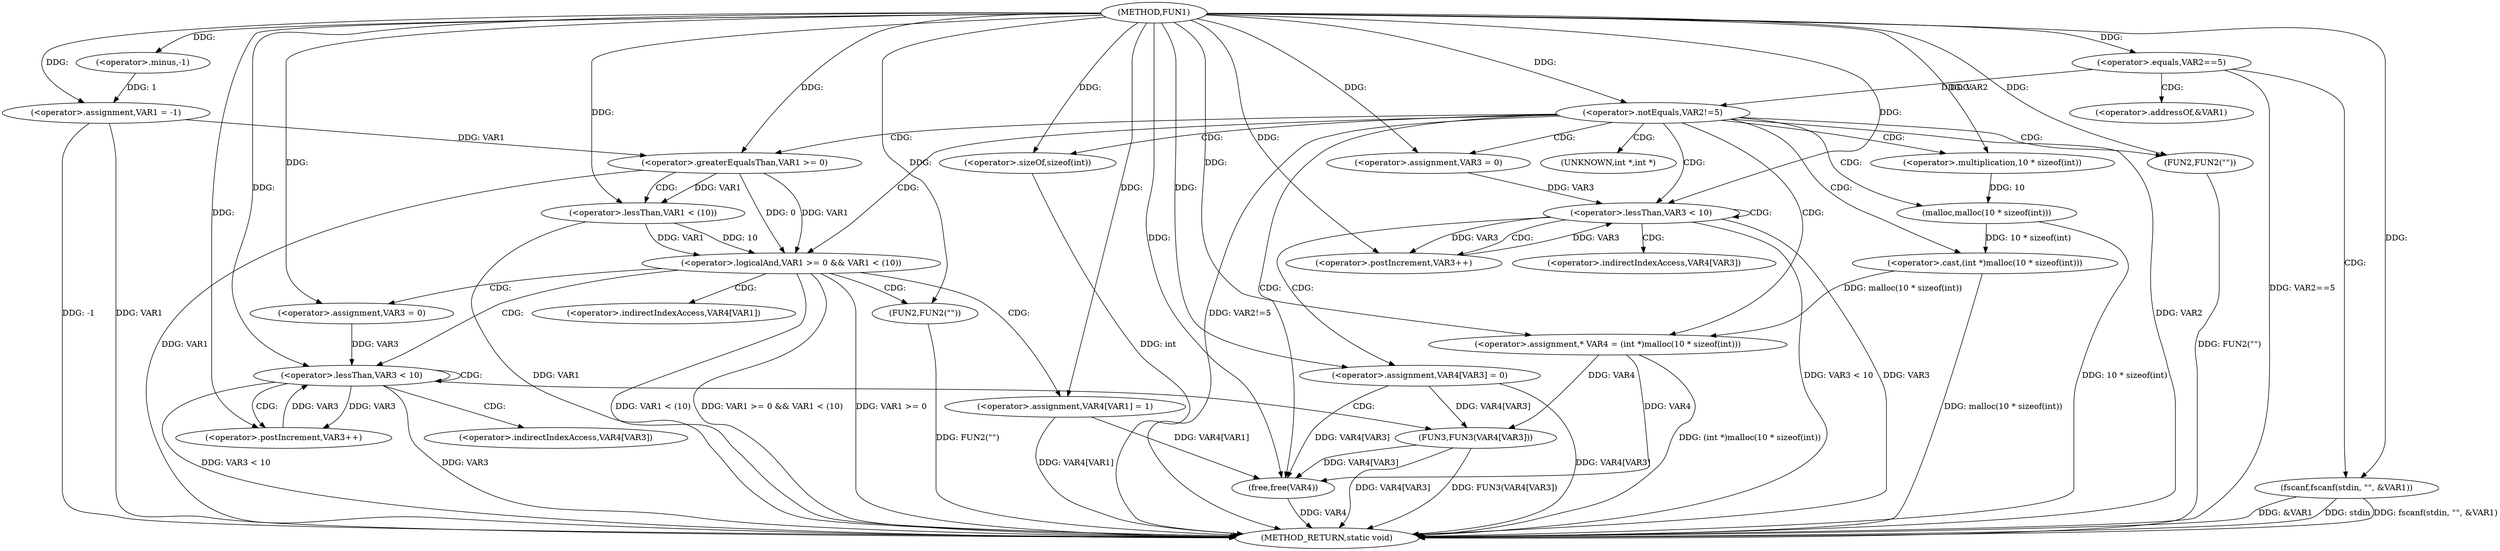 digraph FUN1 {  
"1000100" [label = "(METHOD,FUN1)" ]
"1000187" [label = "(METHOD_RETURN,static void)" ]
"1000103" [label = "(<operator>.assignment,VAR1 = -1)" ]
"1000105" [label = "(<operator>.minus,-1)" ]
"1000108" [label = "(<operator>.equals,VAR2==5)" ]
"1000112" [label = "(fscanf,fscanf(stdin, \"\", &VAR1))" ]
"1000118" [label = "(<operator>.notEquals,VAR2!=5)" ]
"1000122" [label = "(FUN2,FUN2(\"\"))" ]
"1000129" [label = "(<operator>.assignment,* VAR4 = (int *)malloc(10 * sizeof(int)))" ]
"1000131" [label = "(<operator>.cast,(int *)malloc(10 * sizeof(int)))" ]
"1000133" [label = "(malloc,malloc(10 * sizeof(int)))" ]
"1000134" [label = "(<operator>.multiplication,10 * sizeof(int))" ]
"1000136" [label = "(<operator>.sizeOf,sizeof(int))" ]
"1000139" [label = "(<operator>.assignment,VAR3 = 0)" ]
"1000142" [label = "(<operator>.lessThan,VAR3 < 10)" ]
"1000145" [label = "(<operator>.postIncrement,VAR3++)" ]
"1000148" [label = "(<operator>.assignment,VAR4[VAR3] = 0)" ]
"1000154" [label = "(<operator>.logicalAnd,VAR1 >= 0 && VAR1 < (10))" ]
"1000155" [label = "(<operator>.greaterEqualsThan,VAR1 >= 0)" ]
"1000158" [label = "(<operator>.lessThan,VAR1 < (10))" ]
"1000162" [label = "(<operator>.assignment,VAR4[VAR1] = 1)" ]
"1000168" [label = "(<operator>.assignment,VAR3 = 0)" ]
"1000171" [label = "(<operator>.lessThan,VAR3 < 10)" ]
"1000174" [label = "(<operator>.postIncrement,VAR3++)" ]
"1000177" [label = "(FUN3,FUN3(VAR4[VAR3]))" ]
"1000183" [label = "(FUN2,FUN2(\"\"))" ]
"1000185" [label = "(free,free(VAR4))" ]
"1000115" [label = "(<operator>.addressOf,&VAR1)" ]
"1000132" [label = "(UNKNOWN,int *,int *)" ]
"1000149" [label = "(<operator>.indirectIndexAccess,VAR4[VAR3])" ]
"1000163" [label = "(<operator>.indirectIndexAccess,VAR4[VAR1])" ]
"1000178" [label = "(<operator>.indirectIndexAccess,VAR4[VAR3])" ]
  "1000108" -> "1000187"  [ label = "DDG: VAR2==5"] 
  "1000103" -> "1000187"  [ label = "DDG: VAR1"] 
  "1000103" -> "1000187"  [ label = "DDG: -1"] 
  "1000112" -> "1000187"  [ label = "DDG: &VAR1"] 
  "1000118" -> "1000187"  [ label = "DDG: VAR2!=5"] 
  "1000154" -> "1000187"  [ label = "DDG: VAR1 >= 0 && VAR1 < (10)"] 
  "1000112" -> "1000187"  [ label = "DDG: stdin"] 
  "1000177" -> "1000187"  [ label = "DDG: FUN3(VAR4[VAR3])"] 
  "1000155" -> "1000187"  [ label = "DDG: VAR1"] 
  "1000118" -> "1000187"  [ label = "DDG: VAR2"] 
  "1000183" -> "1000187"  [ label = "DDG: FUN2(\"\")"] 
  "1000129" -> "1000187"  [ label = "DDG: (int *)malloc(10 * sizeof(int))"] 
  "1000177" -> "1000187"  [ label = "DDG: VAR4[VAR3]"] 
  "1000158" -> "1000187"  [ label = "DDG: VAR1"] 
  "1000185" -> "1000187"  [ label = "DDG: VAR4"] 
  "1000171" -> "1000187"  [ label = "DDG: VAR3"] 
  "1000142" -> "1000187"  [ label = "DDG: VAR3 < 10"] 
  "1000154" -> "1000187"  [ label = "DDG: VAR1 >= 0"] 
  "1000133" -> "1000187"  [ label = "DDG: 10 * sizeof(int)"] 
  "1000154" -> "1000187"  [ label = "DDG: VAR1 < (10)"] 
  "1000148" -> "1000187"  [ label = "DDG: VAR4[VAR3]"] 
  "1000131" -> "1000187"  [ label = "DDG: malloc(10 * sizeof(int))"] 
  "1000112" -> "1000187"  [ label = "DDG: fscanf(stdin, \"\", &VAR1)"] 
  "1000142" -> "1000187"  [ label = "DDG: VAR3"] 
  "1000122" -> "1000187"  [ label = "DDG: FUN2(\"\")"] 
  "1000171" -> "1000187"  [ label = "DDG: VAR3 < 10"] 
  "1000162" -> "1000187"  [ label = "DDG: VAR4[VAR1]"] 
  "1000136" -> "1000187"  [ label = "DDG: int"] 
  "1000105" -> "1000103"  [ label = "DDG: 1"] 
  "1000100" -> "1000103"  [ label = "DDG: "] 
  "1000100" -> "1000105"  [ label = "DDG: "] 
  "1000100" -> "1000108"  [ label = "DDG: "] 
  "1000100" -> "1000112"  [ label = "DDG: "] 
  "1000108" -> "1000118"  [ label = "DDG: VAR2"] 
  "1000100" -> "1000118"  [ label = "DDG: "] 
  "1000100" -> "1000122"  [ label = "DDG: "] 
  "1000131" -> "1000129"  [ label = "DDG: malloc(10 * sizeof(int))"] 
  "1000100" -> "1000129"  [ label = "DDG: "] 
  "1000133" -> "1000131"  [ label = "DDG: 10 * sizeof(int)"] 
  "1000134" -> "1000133"  [ label = "DDG: 10"] 
  "1000100" -> "1000134"  [ label = "DDG: "] 
  "1000100" -> "1000136"  [ label = "DDG: "] 
  "1000100" -> "1000139"  [ label = "DDG: "] 
  "1000139" -> "1000142"  [ label = "DDG: VAR3"] 
  "1000145" -> "1000142"  [ label = "DDG: VAR3"] 
  "1000100" -> "1000142"  [ label = "DDG: "] 
  "1000142" -> "1000145"  [ label = "DDG: VAR3"] 
  "1000100" -> "1000145"  [ label = "DDG: "] 
  "1000100" -> "1000148"  [ label = "DDG: "] 
  "1000155" -> "1000154"  [ label = "DDG: VAR1"] 
  "1000155" -> "1000154"  [ label = "DDG: 0"] 
  "1000103" -> "1000155"  [ label = "DDG: VAR1"] 
  "1000100" -> "1000155"  [ label = "DDG: "] 
  "1000158" -> "1000154"  [ label = "DDG: VAR1"] 
  "1000158" -> "1000154"  [ label = "DDG: 10"] 
  "1000155" -> "1000158"  [ label = "DDG: VAR1"] 
  "1000100" -> "1000158"  [ label = "DDG: "] 
  "1000100" -> "1000162"  [ label = "DDG: "] 
  "1000100" -> "1000168"  [ label = "DDG: "] 
  "1000168" -> "1000171"  [ label = "DDG: VAR3"] 
  "1000174" -> "1000171"  [ label = "DDG: VAR3"] 
  "1000100" -> "1000171"  [ label = "DDG: "] 
  "1000171" -> "1000174"  [ label = "DDG: VAR3"] 
  "1000100" -> "1000174"  [ label = "DDG: "] 
  "1000129" -> "1000177"  [ label = "DDG: VAR4"] 
  "1000148" -> "1000177"  [ label = "DDG: VAR4[VAR3]"] 
  "1000100" -> "1000183"  [ label = "DDG: "] 
  "1000177" -> "1000185"  [ label = "DDG: VAR4[VAR3]"] 
  "1000129" -> "1000185"  [ label = "DDG: VAR4"] 
  "1000148" -> "1000185"  [ label = "DDG: VAR4[VAR3]"] 
  "1000162" -> "1000185"  [ label = "DDG: VAR4[VAR1]"] 
  "1000100" -> "1000185"  [ label = "DDG: "] 
  "1000108" -> "1000112"  [ label = "CDG: "] 
  "1000108" -> "1000115"  [ label = "CDG: "] 
  "1000118" -> "1000142"  [ label = "CDG: "] 
  "1000118" -> "1000139"  [ label = "CDG: "] 
  "1000118" -> "1000133"  [ label = "CDG: "] 
  "1000118" -> "1000136"  [ label = "CDG: "] 
  "1000118" -> "1000122"  [ label = "CDG: "] 
  "1000118" -> "1000131"  [ label = "CDG: "] 
  "1000118" -> "1000132"  [ label = "CDG: "] 
  "1000118" -> "1000155"  [ label = "CDG: "] 
  "1000118" -> "1000129"  [ label = "CDG: "] 
  "1000118" -> "1000154"  [ label = "CDG: "] 
  "1000118" -> "1000134"  [ label = "CDG: "] 
  "1000118" -> "1000185"  [ label = "CDG: "] 
  "1000142" -> "1000142"  [ label = "CDG: "] 
  "1000142" -> "1000148"  [ label = "CDG: "] 
  "1000142" -> "1000149"  [ label = "CDG: "] 
  "1000142" -> "1000145"  [ label = "CDG: "] 
  "1000154" -> "1000183"  [ label = "CDG: "] 
  "1000154" -> "1000163"  [ label = "CDG: "] 
  "1000154" -> "1000168"  [ label = "CDG: "] 
  "1000154" -> "1000171"  [ label = "CDG: "] 
  "1000154" -> "1000162"  [ label = "CDG: "] 
  "1000155" -> "1000158"  [ label = "CDG: "] 
  "1000171" -> "1000174"  [ label = "CDG: "] 
  "1000171" -> "1000178"  [ label = "CDG: "] 
  "1000171" -> "1000171"  [ label = "CDG: "] 
  "1000171" -> "1000177"  [ label = "CDG: "] 
}
